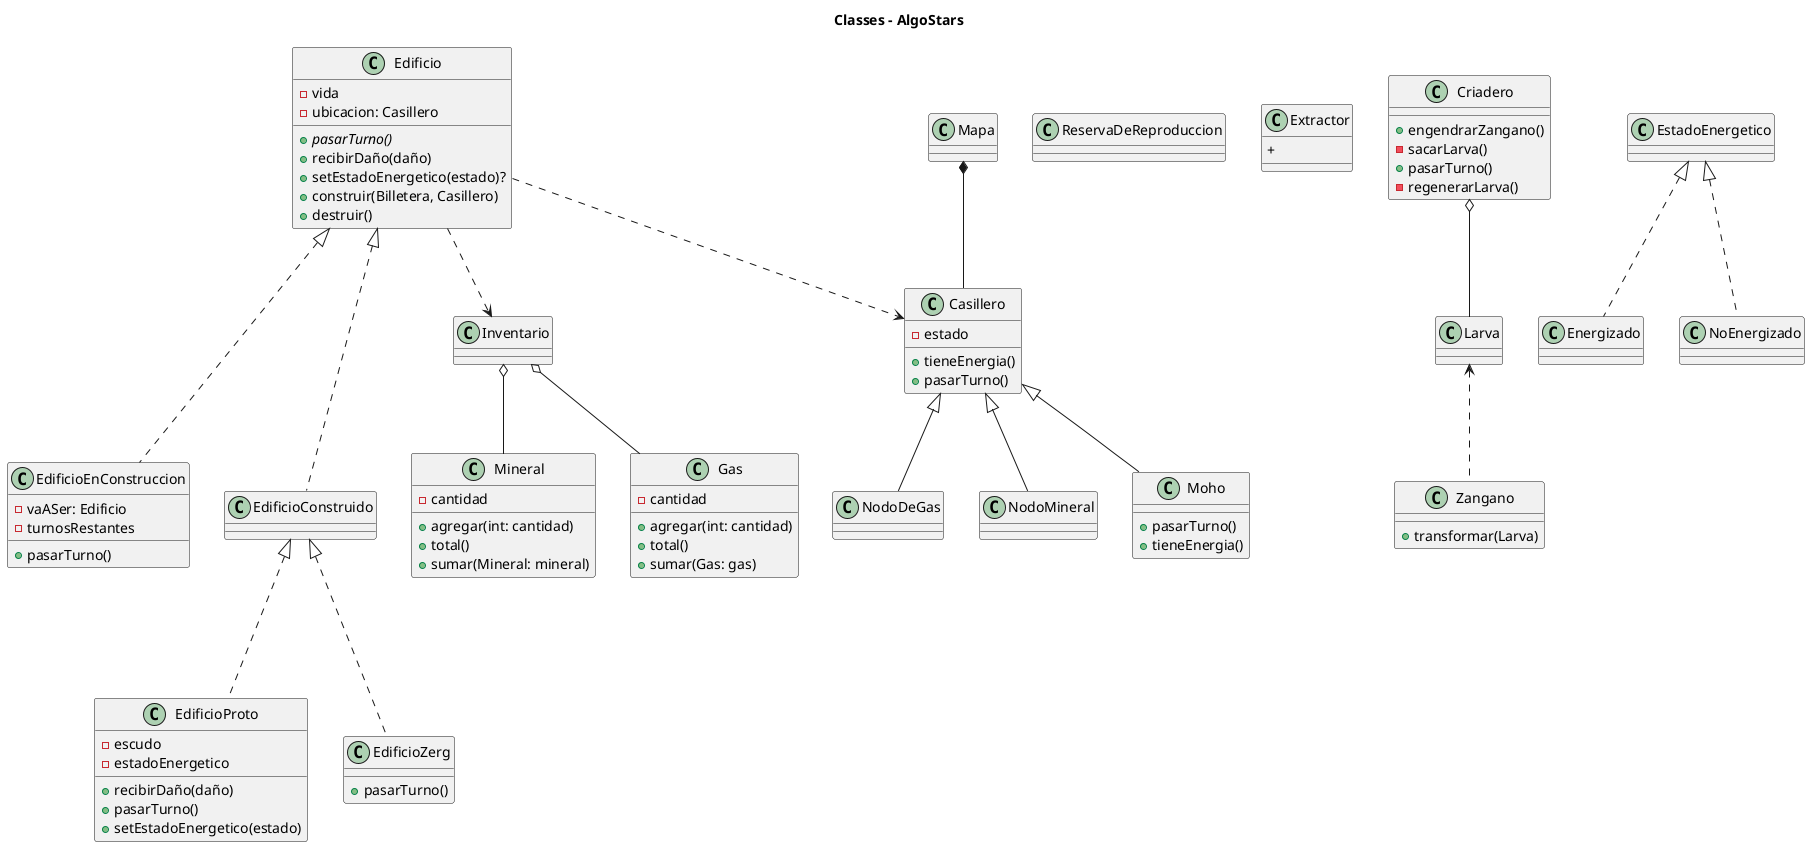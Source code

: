 @startuml
title Classes - AlgoStars

class Edificio {
    -vida
    -ubicacion: Casillero
    {abstract}+ pasarTurno()
    + recibirDaño(daño)
    + setEstadoEnergetico(estado)?
    + construir(Billetera, Casillero)
    + destruir()
}

class EdificioConstruido{
}

class EdificioEnConstruccion {
    - vaASer: Edificio
    - turnosRestantes
    + pasarTurno()
}

class EdificioProto {
    - escudo
    - estadoEnergetico
    + recibirDaño(daño)
    + pasarTurno()
    '+ estaActivo()'
    + setEstadoEnergetico(estado)
}

class EdificioZerg {
    + pasarTurno()
}

class Casillero {
    + tieneEnergia()
    + pasarTurno()
    - estado
}

class Mineral {
 - cantidad
 + agregar(int: cantidad)
 + total()
 + sumar(Mineral: mineral)
}

class Gas {
 - cantidad
 + agregar(int: cantidad)
 + total()
 + sumar(Gas: gas)
}

class Moho {
    + pasarTurno()
    + tieneEnergia()
}

class Inventario {
}


class ReservaDeReproduccion {
}
class Extractor {
 + 
}
class Criadero {
 + engendrarZangano()
 - sacarLarva()
 + pasarTurno()
 - regenerarLarva()
}
class Larva {
}
class Zangano{
 + transformar(Larva)
}
Larva <.. Zangano
Criadero o-- Larva

Casillero <|-- NodoDeGas
Casillero <|-- Moho
Casillero <|-- NodoMineral

Inventario o-- Gas
Inventario o-- Mineral

Mapa *-- Casillero

Edificio ..> Inventario
Edificio ..> Casillero


Edificio <|... EdificioConstruido
Edificio <|... EdificioEnConstruccion
EdificioConstruido <|... EdificioZerg
EdificioConstruido <|... EdificioProto

EstadoEnergetico <|.. Energizado
EstadoEnergetico <|.. NoEnergizado
@enduml